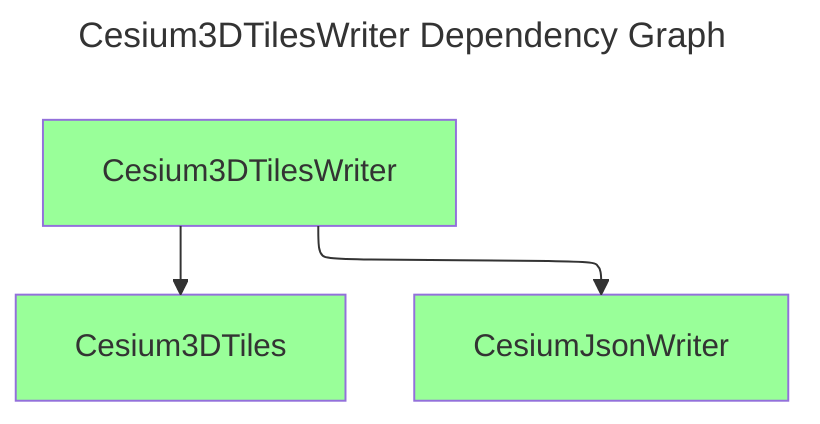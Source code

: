 ---
comment: This file was generated by dep-graph-gen. DO NOT EDIT THIS FILE!
config:
  layout: elk
title: Cesium3DTilesWriter Dependency Graph
---
graph TD
  classDef dependencyNode fill:#fff,stroke:#ccc,color:#666
  classDef libraryNode fill:#9f9
  Cesium3DTilesWriter[Cesium3DTilesWriter] --> Cesium3DTiles[Cesium3DTiles]
  Cesium3DTilesWriter[Cesium3DTilesWriter] --> CesiumJsonWriter[CesiumJsonWriter]
  class Cesium3DTiles,CesiumJsonWriter,Cesium3DTilesWriter libraryNode